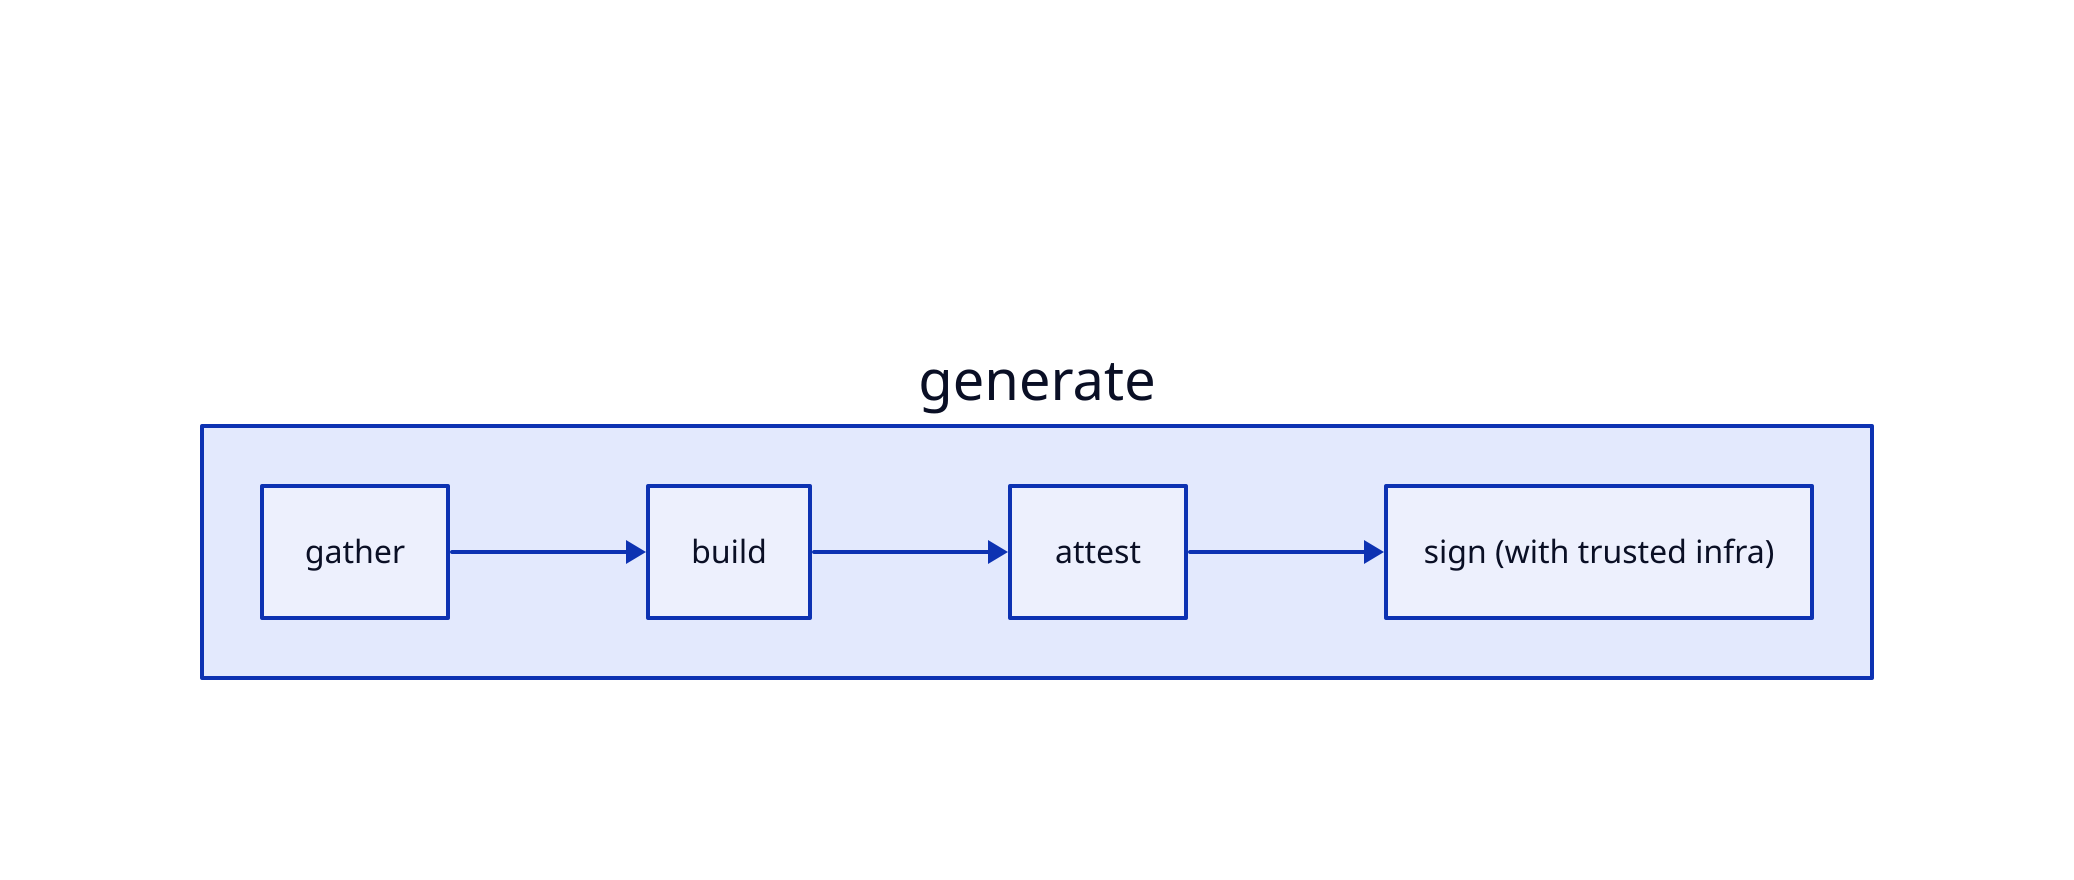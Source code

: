 title: |md
  # Generating S3C Data
| {near: top-center}

direction: right
generate: {
  gather -> build -> attest -> sign (with trusted infra)
}
